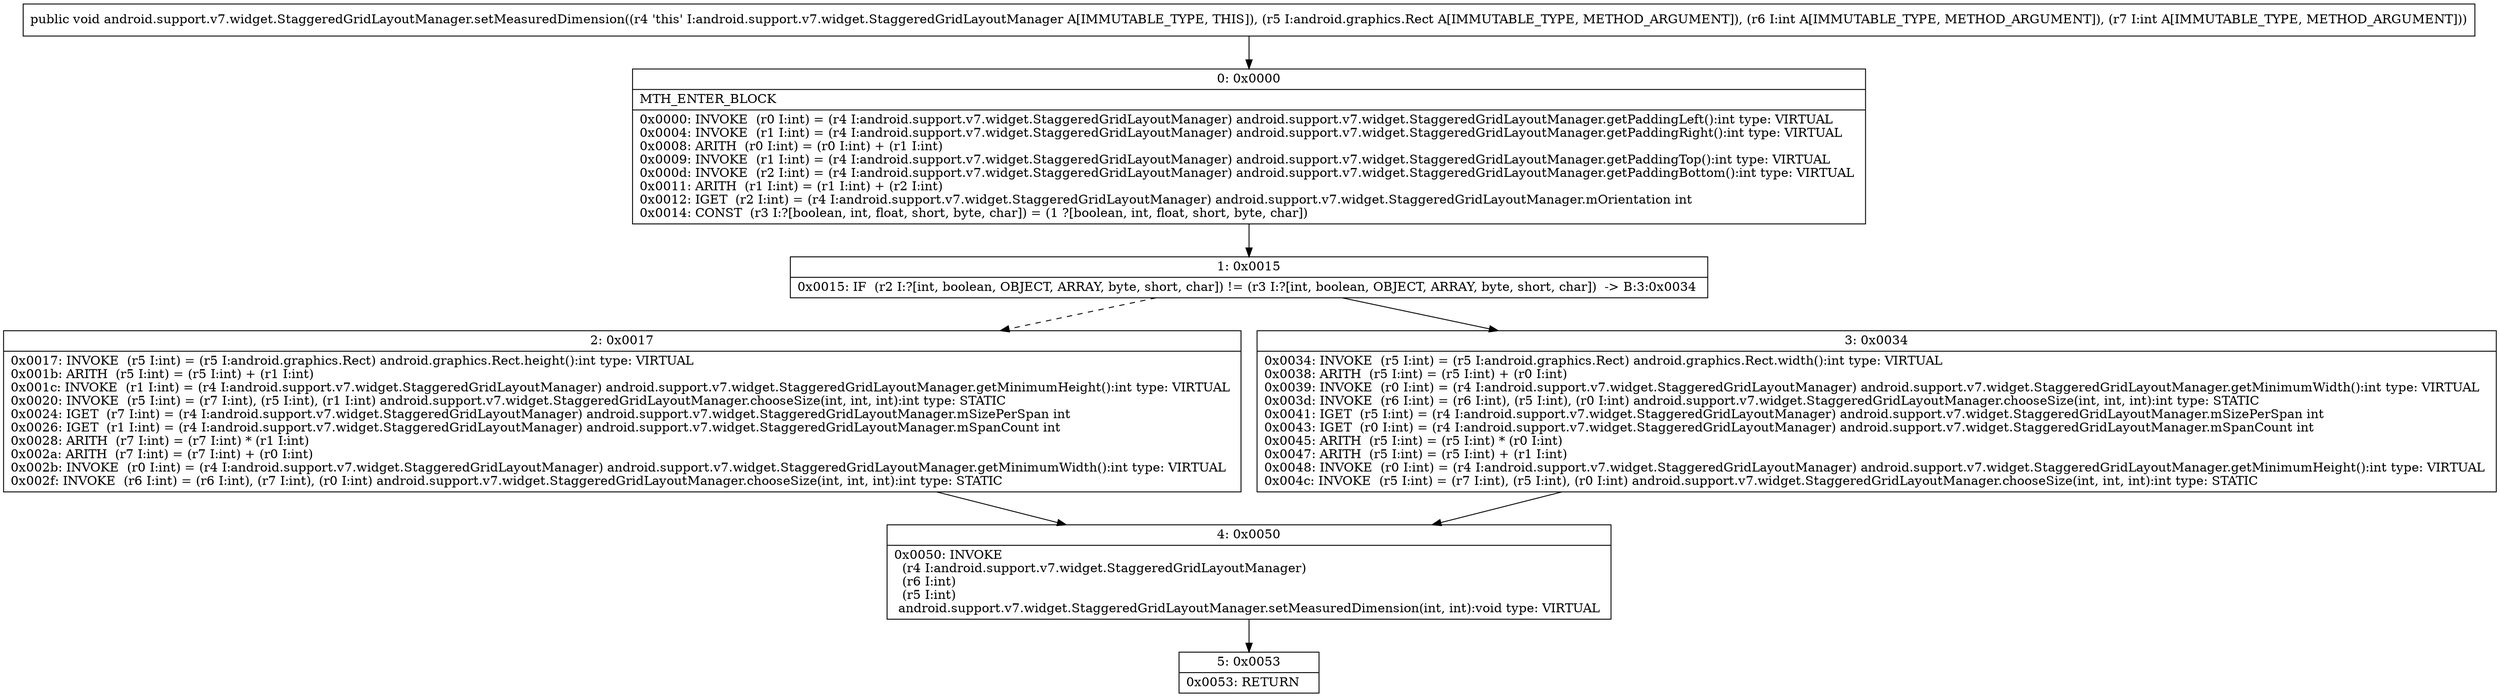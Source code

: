 digraph "CFG forandroid.support.v7.widget.StaggeredGridLayoutManager.setMeasuredDimension(Landroid\/graphics\/Rect;II)V" {
Node_0 [shape=record,label="{0\:\ 0x0000|MTH_ENTER_BLOCK\l|0x0000: INVOKE  (r0 I:int) = (r4 I:android.support.v7.widget.StaggeredGridLayoutManager) android.support.v7.widget.StaggeredGridLayoutManager.getPaddingLeft():int type: VIRTUAL \l0x0004: INVOKE  (r1 I:int) = (r4 I:android.support.v7.widget.StaggeredGridLayoutManager) android.support.v7.widget.StaggeredGridLayoutManager.getPaddingRight():int type: VIRTUAL \l0x0008: ARITH  (r0 I:int) = (r0 I:int) + (r1 I:int) \l0x0009: INVOKE  (r1 I:int) = (r4 I:android.support.v7.widget.StaggeredGridLayoutManager) android.support.v7.widget.StaggeredGridLayoutManager.getPaddingTop():int type: VIRTUAL \l0x000d: INVOKE  (r2 I:int) = (r4 I:android.support.v7.widget.StaggeredGridLayoutManager) android.support.v7.widget.StaggeredGridLayoutManager.getPaddingBottom():int type: VIRTUAL \l0x0011: ARITH  (r1 I:int) = (r1 I:int) + (r2 I:int) \l0x0012: IGET  (r2 I:int) = (r4 I:android.support.v7.widget.StaggeredGridLayoutManager) android.support.v7.widget.StaggeredGridLayoutManager.mOrientation int \l0x0014: CONST  (r3 I:?[boolean, int, float, short, byte, char]) = (1 ?[boolean, int, float, short, byte, char]) \l}"];
Node_1 [shape=record,label="{1\:\ 0x0015|0x0015: IF  (r2 I:?[int, boolean, OBJECT, ARRAY, byte, short, char]) != (r3 I:?[int, boolean, OBJECT, ARRAY, byte, short, char])  \-\> B:3:0x0034 \l}"];
Node_2 [shape=record,label="{2\:\ 0x0017|0x0017: INVOKE  (r5 I:int) = (r5 I:android.graphics.Rect) android.graphics.Rect.height():int type: VIRTUAL \l0x001b: ARITH  (r5 I:int) = (r5 I:int) + (r1 I:int) \l0x001c: INVOKE  (r1 I:int) = (r4 I:android.support.v7.widget.StaggeredGridLayoutManager) android.support.v7.widget.StaggeredGridLayoutManager.getMinimumHeight():int type: VIRTUAL \l0x0020: INVOKE  (r5 I:int) = (r7 I:int), (r5 I:int), (r1 I:int) android.support.v7.widget.StaggeredGridLayoutManager.chooseSize(int, int, int):int type: STATIC \l0x0024: IGET  (r7 I:int) = (r4 I:android.support.v7.widget.StaggeredGridLayoutManager) android.support.v7.widget.StaggeredGridLayoutManager.mSizePerSpan int \l0x0026: IGET  (r1 I:int) = (r4 I:android.support.v7.widget.StaggeredGridLayoutManager) android.support.v7.widget.StaggeredGridLayoutManager.mSpanCount int \l0x0028: ARITH  (r7 I:int) = (r7 I:int) * (r1 I:int) \l0x002a: ARITH  (r7 I:int) = (r7 I:int) + (r0 I:int) \l0x002b: INVOKE  (r0 I:int) = (r4 I:android.support.v7.widget.StaggeredGridLayoutManager) android.support.v7.widget.StaggeredGridLayoutManager.getMinimumWidth():int type: VIRTUAL \l0x002f: INVOKE  (r6 I:int) = (r6 I:int), (r7 I:int), (r0 I:int) android.support.v7.widget.StaggeredGridLayoutManager.chooseSize(int, int, int):int type: STATIC \l}"];
Node_3 [shape=record,label="{3\:\ 0x0034|0x0034: INVOKE  (r5 I:int) = (r5 I:android.graphics.Rect) android.graphics.Rect.width():int type: VIRTUAL \l0x0038: ARITH  (r5 I:int) = (r5 I:int) + (r0 I:int) \l0x0039: INVOKE  (r0 I:int) = (r4 I:android.support.v7.widget.StaggeredGridLayoutManager) android.support.v7.widget.StaggeredGridLayoutManager.getMinimumWidth():int type: VIRTUAL \l0x003d: INVOKE  (r6 I:int) = (r6 I:int), (r5 I:int), (r0 I:int) android.support.v7.widget.StaggeredGridLayoutManager.chooseSize(int, int, int):int type: STATIC \l0x0041: IGET  (r5 I:int) = (r4 I:android.support.v7.widget.StaggeredGridLayoutManager) android.support.v7.widget.StaggeredGridLayoutManager.mSizePerSpan int \l0x0043: IGET  (r0 I:int) = (r4 I:android.support.v7.widget.StaggeredGridLayoutManager) android.support.v7.widget.StaggeredGridLayoutManager.mSpanCount int \l0x0045: ARITH  (r5 I:int) = (r5 I:int) * (r0 I:int) \l0x0047: ARITH  (r5 I:int) = (r5 I:int) + (r1 I:int) \l0x0048: INVOKE  (r0 I:int) = (r4 I:android.support.v7.widget.StaggeredGridLayoutManager) android.support.v7.widget.StaggeredGridLayoutManager.getMinimumHeight():int type: VIRTUAL \l0x004c: INVOKE  (r5 I:int) = (r7 I:int), (r5 I:int), (r0 I:int) android.support.v7.widget.StaggeredGridLayoutManager.chooseSize(int, int, int):int type: STATIC \l}"];
Node_4 [shape=record,label="{4\:\ 0x0050|0x0050: INVOKE  \l  (r4 I:android.support.v7.widget.StaggeredGridLayoutManager)\l  (r6 I:int)\l  (r5 I:int)\l android.support.v7.widget.StaggeredGridLayoutManager.setMeasuredDimension(int, int):void type: VIRTUAL \l}"];
Node_5 [shape=record,label="{5\:\ 0x0053|0x0053: RETURN   \l}"];
MethodNode[shape=record,label="{public void android.support.v7.widget.StaggeredGridLayoutManager.setMeasuredDimension((r4 'this' I:android.support.v7.widget.StaggeredGridLayoutManager A[IMMUTABLE_TYPE, THIS]), (r5 I:android.graphics.Rect A[IMMUTABLE_TYPE, METHOD_ARGUMENT]), (r6 I:int A[IMMUTABLE_TYPE, METHOD_ARGUMENT]), (r7 I:int A[IMMUTABLE_TYPE, METHOD_ARGUMENT])) }"];
MethodNode -> Node_0;
Node_0 -> Node_1;
Node_1 -> Node_2[style=dashed];
Node_1 -> Node_3;
Node_2 -> Node_4;
Node_3 -> Node_4;
Node_4 -> Node_5;
}


